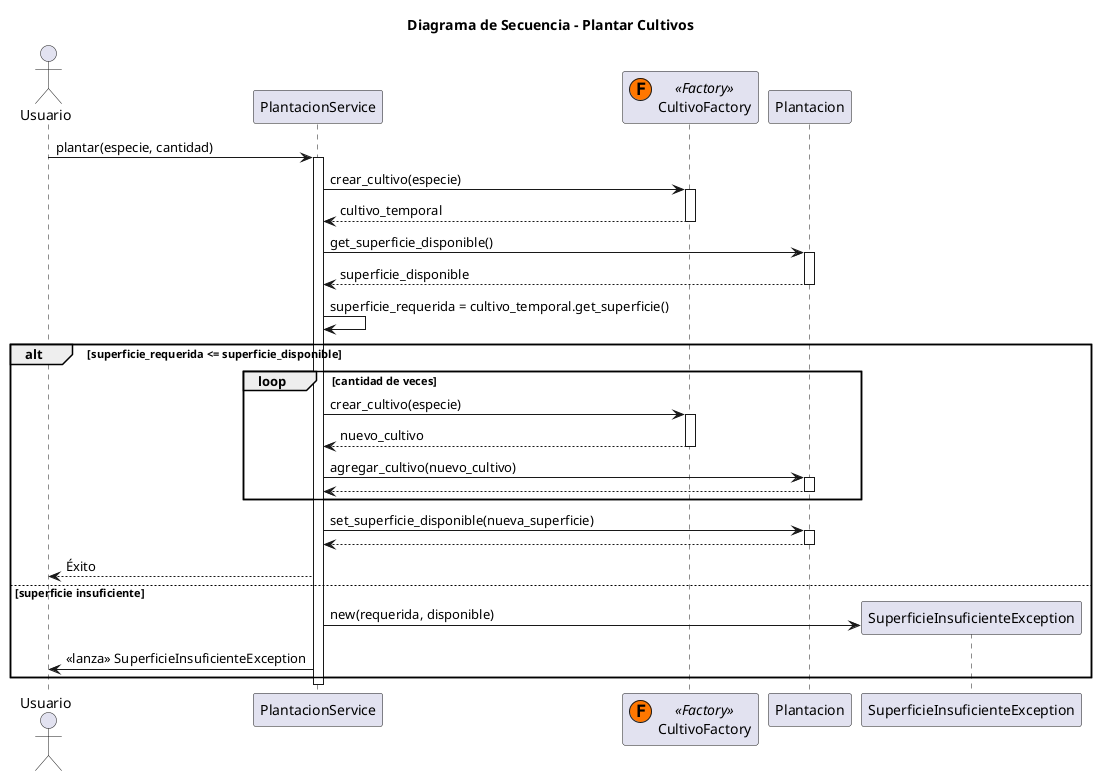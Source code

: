 @startuml
title Diagrama de Secuencia - Plantar Cultivos

actor Usuario

participant PlantacionService
participant CultivoFactory << (F, #FF7700) Factory >>
participant Plantacion

Usuario -> PlantacionService: plantar(especie, cantidad)
activate PlantacionService

PlantacionService -> CultivoFactory: crear_cultivo(especie)
activate CultivoFactory
CultivoFactory --> PlantacionService: cultivo_temporal
deactivate CultivoFactory

PlantacionService -> Plantacion: get_superficie_disponible()
activate Plantacion
Plantacion --> PlantacionService: superficie_disponible
deactivate Plantacion

PlantacionService -> PlantacionService: superficie_requerida = cultivo_temporal.get_superficie()

alt superficie_requerida <= superficie_disponible
    loop cantidad de veces
        PlantacionService -> CultivoFactory: crear_cultivo(especie)
        activate CultivoFactory
        CultivoFactory --> PlantacionService: nuevo_cultivo
        deactivate CultivoFactory
        
        PlantacionService -> Plantacion: agregar_cultivo(nuevo_cultivo)
        activate Plantacion
        Plantacion --> PlantacionService
        deactivate Plantacion
    end
    
    PlantacionService -> Plantacion: set_superficie_disponible(nueva_superficie)
    activate Plantacion
    Plantacion --> PlantacionService
    deactivate Plantacion
    
    PlantacionService --> Usuario: Éxito
else superficie insuficiente
    create SuperficieInsuficienteException
    PlantacionService -> SuperficieInsuficienteException: new(requerida, disponible)
    PlantacionService -> Usuario: <<lanza>> SuperficieInsuficienteException
end

deactivate PlantacionService

@enduml
